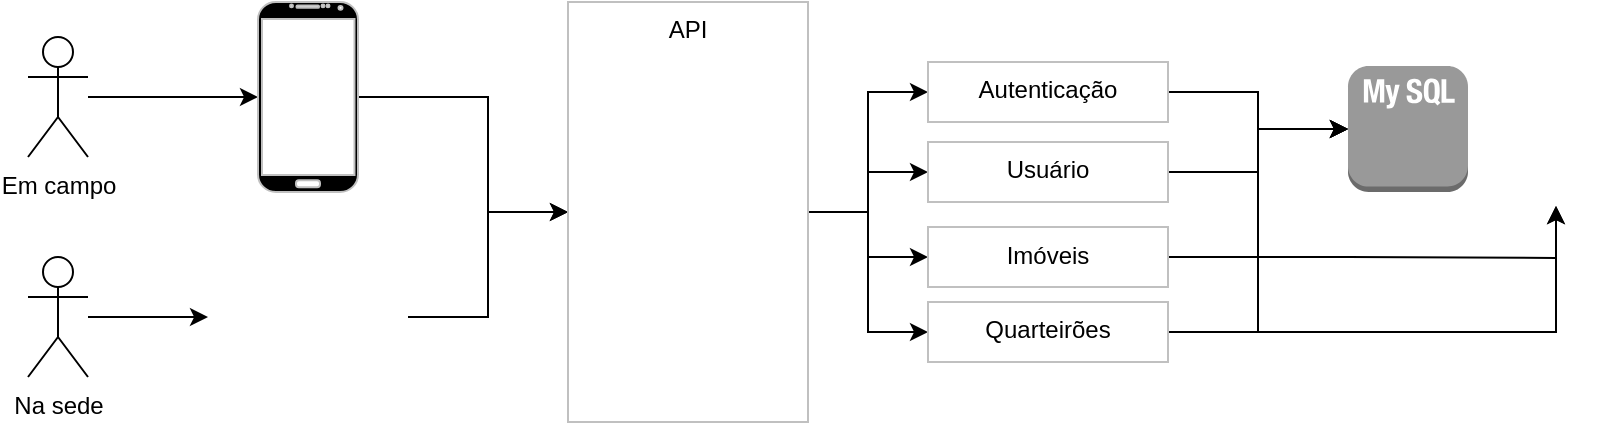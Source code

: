 <mxfile version="21.3.6" type="github">
  <diagram name="Página-1" id="iNaVJ4ki2ZXxPQHuFq8B">
    <mxGraphModel dx="1949" dy="687" grid="1" gridSize="10" guides="1" tooltips="1" connect="1" arrows="1" fold="1" page="1" pageScale="1" pageWidth="827" pageHeight="1169" math="0" shadow="0">
      <root>
        <mxCell id="0" />
        <mxCell id="1" parent="0" />
        <mxCell id="kQsGSucea-r5Y_LSZo7t-3" value="" style="edgeStyle=orthogonalEdgeStyle;rounded=0;orthogonalLoop=1;jettySize=auto;html=1;" parent="1" source="kQsGSucea-r5Y_LSZo7t-1" target="kQsGSucea-r5Y_LSZo7t-4" edge="1">
          <mxGeometry relative="1" as="geometry">
            <mxPoint x="-685" y="67.5" as="targetPoint" />
          </mxGeometry>
        </mxCell>
        <mxCell id="kQsGSucea-r5Y_LSZo7t-1" value="Em campo&lt;br&gt;" style="shape=umlActor;verticalLabelPosition=bottom;verticalAlign=top;html=1;outlineConnect=0;" parent="1" vertex="1">
          <mxGeometry x="-810" y="37.5" width="30" height="60" as="geometry" />
        </mxCell>
        <mxCell id="kQsGSucea-r5Y_LSZo7t-19" style="edgeStyle=orthogonalEdgeStyle;rounded=0;orthogonalLoop=1;jettySize=auto;html=1;entryX=0;entryY=0.5;entryDx=0;entryDy=0;" parent="1" source="kQsGSucea-r5Y_LSZo7t-4" target="kQsGSucea-r5Y_LSZo7t-14" edge="1">
          <mxGeometry relative="1" as="geometry">
            <Array as="points">
              <mxPoint x="-580" y="67.5" />
              <mxPoint x="-580" y="125.5" />
            </Array>
          </mxGeometry>
        </mxCell>
        <mxCell id="kQsGSucea-r5Y_LSZo7t-4" value="" style="verticalLabelPosition=bottom;verticalAlign=top;html=1;shadow=0;dashed=0;strokeWidth=1;shape=mxgraph.android.phone2;strokeColor=#c0c0c0;fillColor=#000000;" parent="1" vertex="1">
          <mxGeometry x="-695" y="20" width="50" height="95" as="geometry" />
        </mxCell>
        <mxCell id="kQsGSucea-r5Y_LSZo7t-8" style="edgeStyle=orthogonalEdgeStyle;rounded=0;orthogonalLoop=1;jettySize=auto;html=1;" parent="1" source="kQsGSucea-r5Y_LSZo7t-5" target="kQsGSucea-r5Y_LSZo7t-6" edge="1">
          <mxGeometry relative="1" as="geometry" />
        </mxCell>
        <mxCell id="kQsGSucea-r5Y_LSZo7t-5" value="Na sede&lt;br&gt;" style="shape=umlActor;verticalLabelPosition=bottom;verticalAlign=top;html=1;outlineConnect=0;" parent="1" vertex="1">
          <mxGeometry x="-810" y="147.5" width="30" height="60" as="geometry" />
        </mxCell>
        <mxCell id="kQsGSucea-r5Y_LSZo7t-18" style="edgeStyle=orthogonalEdgeStyle;rounded=0;orthogonalLoop=1;jettySize=auto;html=1;entryX=0;entryY=0.5;entryDx=0;entryDy=0;" parent="1" source="kQsGSucea-r5Y_LSZo7t-6" target="kQsGSucea-r5Y_LSZo7t-14" edge="1">
          <mxGeometry relative="1" as="geometry">
            <Array as="points">
              <mxPoint x="-580" y="177.5" />
              <mxPoint x="-580" y="125.5" />
            </Array>
          </mxGeometry>
        </mxCell>
        <mxCell id="kQsGSucea-r5Y_LSZo7t-6" value="" style="sketch=0;outlineConnect=0;gradientColor=none;fontColor=#545B64;strokeColor=none;fillColor=#FFFFFF;dashed=0;verticalLabelPosition=bottom;verticalAlign=top;align=center;html=1;fontSize=12;fontStyle=0;aspect=fixed;shape=mxgraph.aws4.illustration_desktop;pointerEvents=1" parent="1" vertex="1">
          <mxGeometry x="-720" y="132" width="100" height="91" as="geometry" />
        </mxCell>
        <mxCell id="kQsGSucea-r5Y_LSZo7t-22" value="" style="edgeStyle=orthogonalEdgeStyle;rounded=0;orthogonalLoop=1;jettySize=auto;html=1;entryX=0;entryY=0.5;entryDx=0;entryDy=0;" parent="1" source="kQsGSucea-r5Y_LSZo7t-14" target="kQsGSucea-r5Y_LSZo7t-21" edge="1">
          <mxGeometry relative="1" as="geometry" />
        </mxCell>
        <mxCell id="0ufJtWn4vhR0eOMiRvcI-3" style="edgeStyle=orthogonalEdgeStyle;rounded=0;orthogonalLoop=1;jettySize=auto;html=1;entryX=0;entryY=0.5;entryDx=0;entryDy=0;" edge="1" parent="1" source="kQsGSucea-r5Y_LSZo7t-14" target="0ufJtWn4vhR0eOMiRvcI-4">
          <mxGeometry relative="1" as="geometry">
            <mxPoint x="-360" y="27.5" as="targetPoint" />
          </mxGeometry>
        </mxCell>
        <mxCell id="0ufJtWn4vhR0eOMiRvcI-6" style="edgeStyle=orthogonalEdgeStyle;rounded=0;orthogonalLoop=1;jettySize=auto;html=1;" edge="1" parent="1" source="kQsGSucea-r5Y_LSZo7t-14" target="0ufJtWn4vhR0eOMiRvcI-7">
          <mxGeometry relative="1" as="geometry">
            <mxPoint x="-360" y="27.5" as="targetPoint" />
          </mxGeometry>
        </mxCell>
        <mxCell id="0ufJtWn4vhR0eOMiRvcI-10" style="edgeStyle=orthogonalEdgeStyle;rounded=0;orthogonalLoop=1;jettySize=auto;html=1;entryX=0;entryY=0.5;entryDx=0;entryDy=0;" edge="1" parent="1" source="kQsGSucea-r5Y_LSZo7t-14" target="0ufJtWn4vhR0eOMiRvcI-9">
          <mxGeometry relative="1" as="geometry" />
        </mxCell>
        <mxCell id="kQsGSucea-r5Y_LSZo7t-14" value="API&lt;br&gt;" style="whiteSpace=wrap;html=1;verticalAlign=top;strokeColor=#c0c0c0;shadow=0;dashed=0;strokeWidth=1;" parent="1" vertex="1">
          <mxGeometry x="-540" y="20" width="120" height="210" as="geometry" />
        </mxCell>
        <mxCell id="0ufJtWn4vhR0eOMiRvcI-17" style="edgeStyle=orthogonalEdgeStyle;rounded=0;orthogonalLoop=1;jettySize=auto;html=1;entryX=0;entryY=0.5;entryDx=0;entryDy=0;entryPerimeter=0;" edge="1" parent="1" source="kQsGSucea-r5Y_LSZo7t-21" target="0ufJtWn4vhR0eOMiRvcI-21">
          <mxGeometry relative="1" as="geometry">
            <mxPoint x="-170" y="93.5" as="targetPoint" />
          </mxGeometry>
        </mxCell>
        <mxCell id="kQsGSucea-r5Y_LSZo7t-21" value="Autenticação" style="whiteSpace=wrap;html=1;verticalAlign=top;strokeColor=#c0c0c0;shadow=0;dashed=0;strokeWidth=1;" parent="1" vertex="1">
          <mxGeometry x="-360" y="50" width="120" height="30" as="geometry" />
        </mxCell>
        <mxCell id="0ufJtWn4vhR0eOMiRvcI-15" style="edgeStyle=orthogonalEdgeStyle;rounded=0;orthogonalLoop=1;jettySize=auto;html=1;entryX=0;entryY=0.5;entryDx=0;entryDy=0;entryPerimeter=0;" edge="1" parent="1" source="0ufJtWn4vhR0eOMiRvcI-4" target="0ufJtWn4vhR0eOMiRvcI-21">
          <mxGeometry relative="1" as="geometry">
            <mxPoint x="-170" y="93.5" as="targetPoint" />
          </mxGeometry>
        </mxCell>
        <mxCell id="0ufJtWn4vhR0eOMiRvcI-4" value="Usuário" style="whiteSpace=wrap;html=1;verticalAlign=top;strokeColor=#c0c0c0;shadow=0;dashed=0;strokeWidth=1;" vertex="1" parent="1">
          <mxGeometry x="-360" y="90" width="120" height="30" as="geometry" />
        </mxCell>
        <mxCell id="0ufJtWn4vhR0eOMiRvcI-14" style="edgeStyle=orthogonalEdgeStyle;rounded=0;orthogonalLoop=1;jettySize=auto;html=1;entryX=0;entryY=0.5;entryDx=0;entryDy=0;entryPerimeter=0;" edge="1" parent="1" source="0ufJtWn4vhR0eOMiRvcI-7" target="0ufJtWn4vhR0eOMiRvcI-21">
          <mxGeometry relative="1" as="geometry">
            <mxPoint x="-170" y="93.5" as="targetPoint" />
          </mxGeometry>
        </mxCell>
        <mxCell id="0ufJtWn4vhR0eOMiRvcI-19" style="edgeStyle=orthogonalEdgeStyle;rounded=0;orthogonalLoop=1;jettySize=auto;html=1;" edge="1" parent="1" source="0ufJtWn4vhR0eOMiRvcI-7" target="0ufJtWn4vhR0eOMiRvcI-18">
          <mxGeometry relative="1" as="geometry">
            <Array as="points">
              <mxPoint x="-150" y="148" />
              <mxPoint x="-61" y="148" />
            </Array>
          </mxGeometry>
        </mxCell>
        <mxCell id="0ufJtWn4vhR0eOMiRvcI-7" value="Imóveis" style="whiteSpace=wrap;html=1;verticalAlign=top;strokeColor=#c0c0c0;shadow=0;dashed=0;strokeWidth=1;" vertex="1" parent="1">
          <mxGeometry x="-360" y="132.5" width="120" height="30" as="geometry" />
        </mxCell>
        <mxCell id="0ufJtWn4vhR0eOMiRvcI-13" style="edgeStyle=orthogonalEdgeStyle;rounded=0;orthogonalLoop=1;jettySize=auto;html=1;entryX=0;entryY=0.5;entryDx=0;entryDy=0;entryPerimeter=0;" edge="1" parent="1" source="0ufJtWn4vhR0eOMiRvcI-9" target="0ufJtWn4vhR0eOMiRvcI-21">
          <mxGeometry relative="1" as="geometry">
            <mxPoint x="-170" y="93.5" as="targetPoint" />
          </mxGeometry>
        </mxCell>
        <mxCell id="0ufJtWn4vhR0eOMiRvcI-20" style="edgeStyle=orthogonalEdgeStyle;rounded=0;orthogonalLoop=1;jettySize=auto;html=1;" edge="1" parent="1" source="0ufJtWn4vhR0eOMiRvcI-9" target="0ufJtWn4vhR0eOMiRvcI-18">
          <mxGeometry relative="1" as="geometry" />
        </mxCell>
        <mxCell id="0ufJtWn4vhR0eOMiRvcI-9" value="Quarteirões" style="whiteSpace=wrap;html=1;verticalAlign=top;strokeColor=#c0c0c0;shadow=0;dashed=0;strokeWidth=1;" vertex="1" parent="1">
          <mxGeometry x="-360" y="170" width="120" height="30" as="geometry" />
        </mxCell>
        <mxCell id="0ufJtWn4vhR0eOMiRvcI-18" value="" style="sketch=0;outlineConnect=0;fontColor=#232F3E;gradientColor=none;fillColor=#FFFFFF;strokeColor=none;dashed=0;verticalLabelPosition=bottom;verticalAlign=top;align=center;html=1;fontSize=12;fontStyle=0;aspect=fixed;pointerEvents=1;shape=mxgraph.aws4.opensearch_service_ultrawarm_node;" vertex="1" parent="1">
          <mxGeometry x="-70" y="74" width="48" height="48" as="geometry" />
        </mxCell>
        <mxCell id="0ufJtWn4vhR0eOMiRvcI-21" value="" style="outlineConnect=0;dashed=0;verticalLabelPosition=bottom;verticalAlign=top;align=center;html=1;shape=mxgraph.aws3.mysql_db_instance_2;fillColor=#999999;gradientColor=none;strokeColor=#000000;" vertex="1" parent="1">
          <mxGeometry x="-150" y="52" width="60" height="63" as="geometry" />
        </mxCell>
      </root>
    </mxGraphModel>
  </diagram>
</mxfile>
